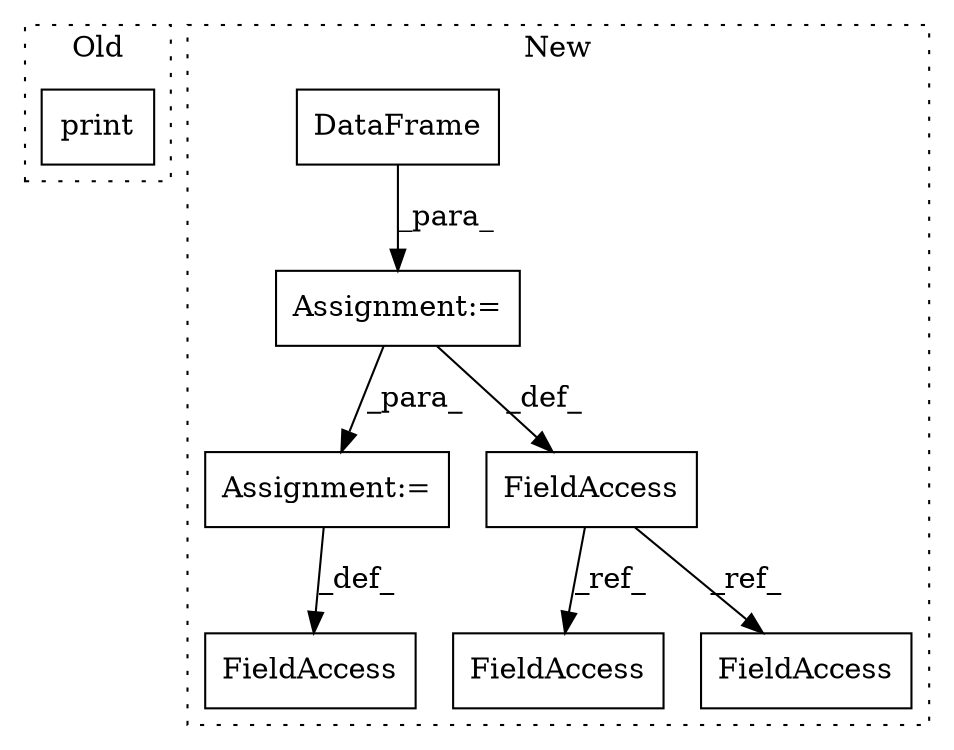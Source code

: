 digraph G {
subgraph cluster0 {
1 [label="print" a="32" s="791,808" l="6,1" shape="box"];
label = "Old";
style="dotted";
}
subgraph cluster1 {
2 [label="DataFrame" a="32" s="811,1442" l="10,1" shape="box"];
3 [label="Assignment:=" a="7" s="803" l="1" shape="box"];
4 [label="Assignment:=" a="7" s="1614" l="1" shape="box"];
5 [label="FieldAccess" a="22" s="1592" l="22" shape="box"];
6 [label="FieldAccess" a="22" s="1518" l="20" shape="box"];
7 [label="FieldAccess" a="22" s="1682" l="20" shape="box"];
8 [label="FieldAccess" a="22" s="1615" l="20" shape="box"];
label = "New";
style="dotted";
}
2 -> 3 [label="_para_"];
3 -> 4 [label="_para_"];
3 -> 6 [label="_def_"];
4 -> 5 [label="_def_"];
6 -> 7 [label="_ref_"];
6 -> 8 [label="_ref_"];
}